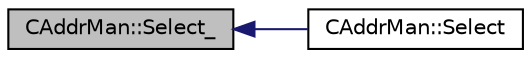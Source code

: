digraph "CAddrMan::Select_"
{
  edge [fontname="Helvetica",fontsize="10",labelfontname="Helvetica",labelfontsize="10"];
  node [fontname="Helvetica",fontsize="10",shape=record];
  rankdir="LR";
  Node145 [label="CAddrMan::Select_",height=0.2,width=0.4,color="black", fillcolor="grey75", style="filled", fontcolor="black"];
  Node145 -> Node146 [dir="back",color="midnightblue",fontsize="10",style="solid",fontname="Helvetica"];
  Node146 [label="CAddrMan::Select",height=0.2,width=0.4,color="black", fillcolor="white", style="filled",URL="$class_c_addr_man.html#ae4b1b65cc15f9a12f90db362fb9c8488",tooltip="Choose an address to connect to. "];
}

